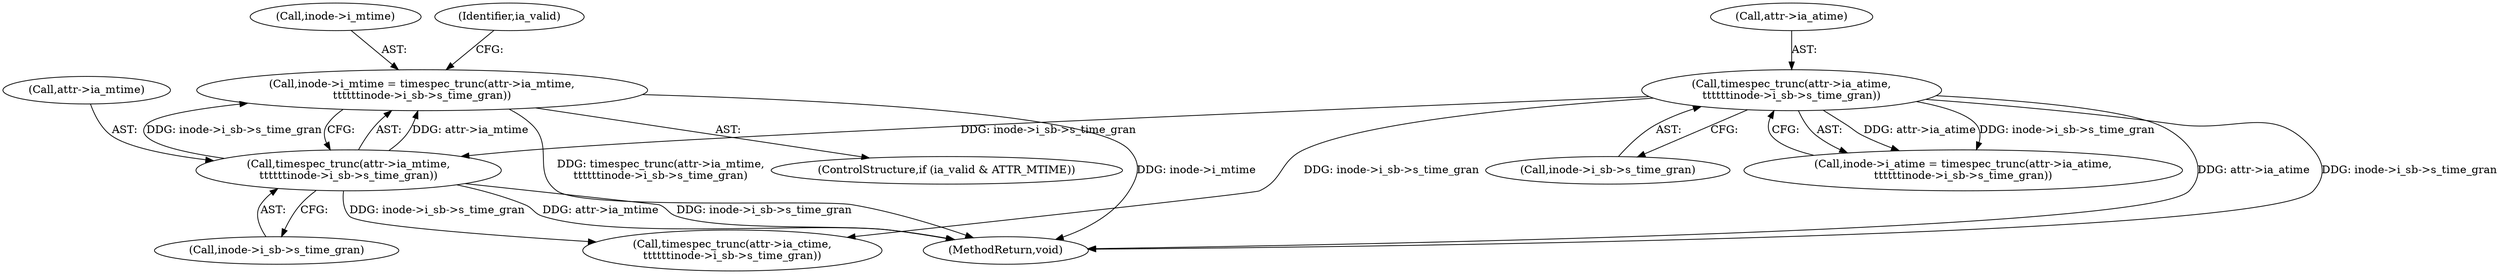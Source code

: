 digraph "0_linux_23adbe12ef7d3d4195e80800ab36b37bee28cd03_0@pointer" {
"1000153" [label="(Call,inode->i_mtime = timespec_trunc(attr->ia_mtime,\n\t\t\t\t\t\tinode->i_sb->s_time_gran))"];
"1000157" [label="(Call,timespec_trunc(attr->ia_mtime,\n\t\t\t\t\t\tinode->i_sb->s_time_gran))"];
"1000140" [label="(Call,timespec_trunc(attr->ia_atime,\n\t\t\t\t\t\tinode->i_sb->s_time_gran))"];
"1000153" [label="(Call,inode->i_mtime = timespec_trunc(attr->ia_mtime,\n\t\t\t\t\t\tinode->i_sb->s_time_gran))"];
"1000157" [label="(Call,timespec_trunc(attr->ia_mtime,\n\t\t\t\t\t\tinode->i_sb->s_time_gran))"];
"1000168" [label="(Identifier,ia_valid)"];
"1000174" [label="(Call,timespec_trunc(attr->ia_ctime,\n\t\t\t\t\t\tinode->i_sb->s_time_gran))"];
"1000161" [label="(Call,inode->i_sb->s_time_gran)"];
"1000149" [label="(ControlStructure,if (ia_valid & ATTR_MTIME))"];
"1000136" [label="(Call,inode->i_atime = timespec_trunc(attr->ia_atime,\n\t\t\t\t\t\tinode->i_sb->s_time_gran))"];
"1000213" [label="(MethodReturn,void)"];
"1000144" [label="(Call,inode->i_sb->s_time_gran)"];
"1000154" [label="(Call,inode->i_mtime)"];
"1000140" [label="(Call,timespec_trunc(attr->ia_atime,\n\t\t\t\t\t\tinode->i_sb->s_time_gran))"];
"1000158" [label="(Call,attr->ia_mtime)"];
"1000141" [label="(Call,attr->ia_atime)"];
"1000153" -> "1000149"  [label="AST: "];
"1000153" -> "1000157"  [label="CFG: "];
"1000154" -> "1000153"  [label="AST: "];
"1000157" -> "1000153"  [label="AST: "];
"1000168" -> "1000153"  [label="CFG: "];
"1000153" -> "1000213"  [label="DDG: timespec_trunc(attr->ia_mtime,\n\t\t\t\t\t\tinode->i_sb->s_time_gran)"];
"1000153" -> "1000213"  [label="DDG: inode->i_mtime"];
"1000157" -> "1000153"  [label="DDG: attr->ia_mtime"];
"1000157" -> "1000153"  [label="DDG: inode->i_sb->s_time_gran"];
"1000157" -> "1000161"  [label="CFG: "];
"1000158" -> "1000157"  [label="AST: "];
"1000161" -> "1000157"  [label="AST: "];
"1000157" -> "1000213"  [label="DDG: attr->ia_mtime"];
"1000157" -> "1000213"  [label="DDG: inode->i_sb->s_time_gran"];
"1000140" -> "1000157"  [label="DDG: inode->i_sb->s_time_gran"];
"1000157" -> "1000174"  [label="DDG: inode->i_sb->s_time_gran"];
"1000140" -> "1000136"  [label="AST: "];
"1000140" -> "1000144"  [label="CFG: "];
"1000141" -> "1000140"  [label="AST: "];
"1000144" -> "1000140"  [label="AST: "];
"1000136" -> "1000140"  [label="CFG: "];
"1000140" -> "1000213"  [label="DDG: attr->ia_atime"];
"1000140" -> "1000213"  [label="DDG: inode->i_sb->s_time_gran"];
"1000140" -> "1000136"  [label="DDG: attr->ia_atime"];
"1000140" -> "1000136"  [label="DDG: inode->i_sb->s_time_gran"];
"1000140" -> "1000174"  [label="DDG: inode->i_sb->s_time_gran"];
}
